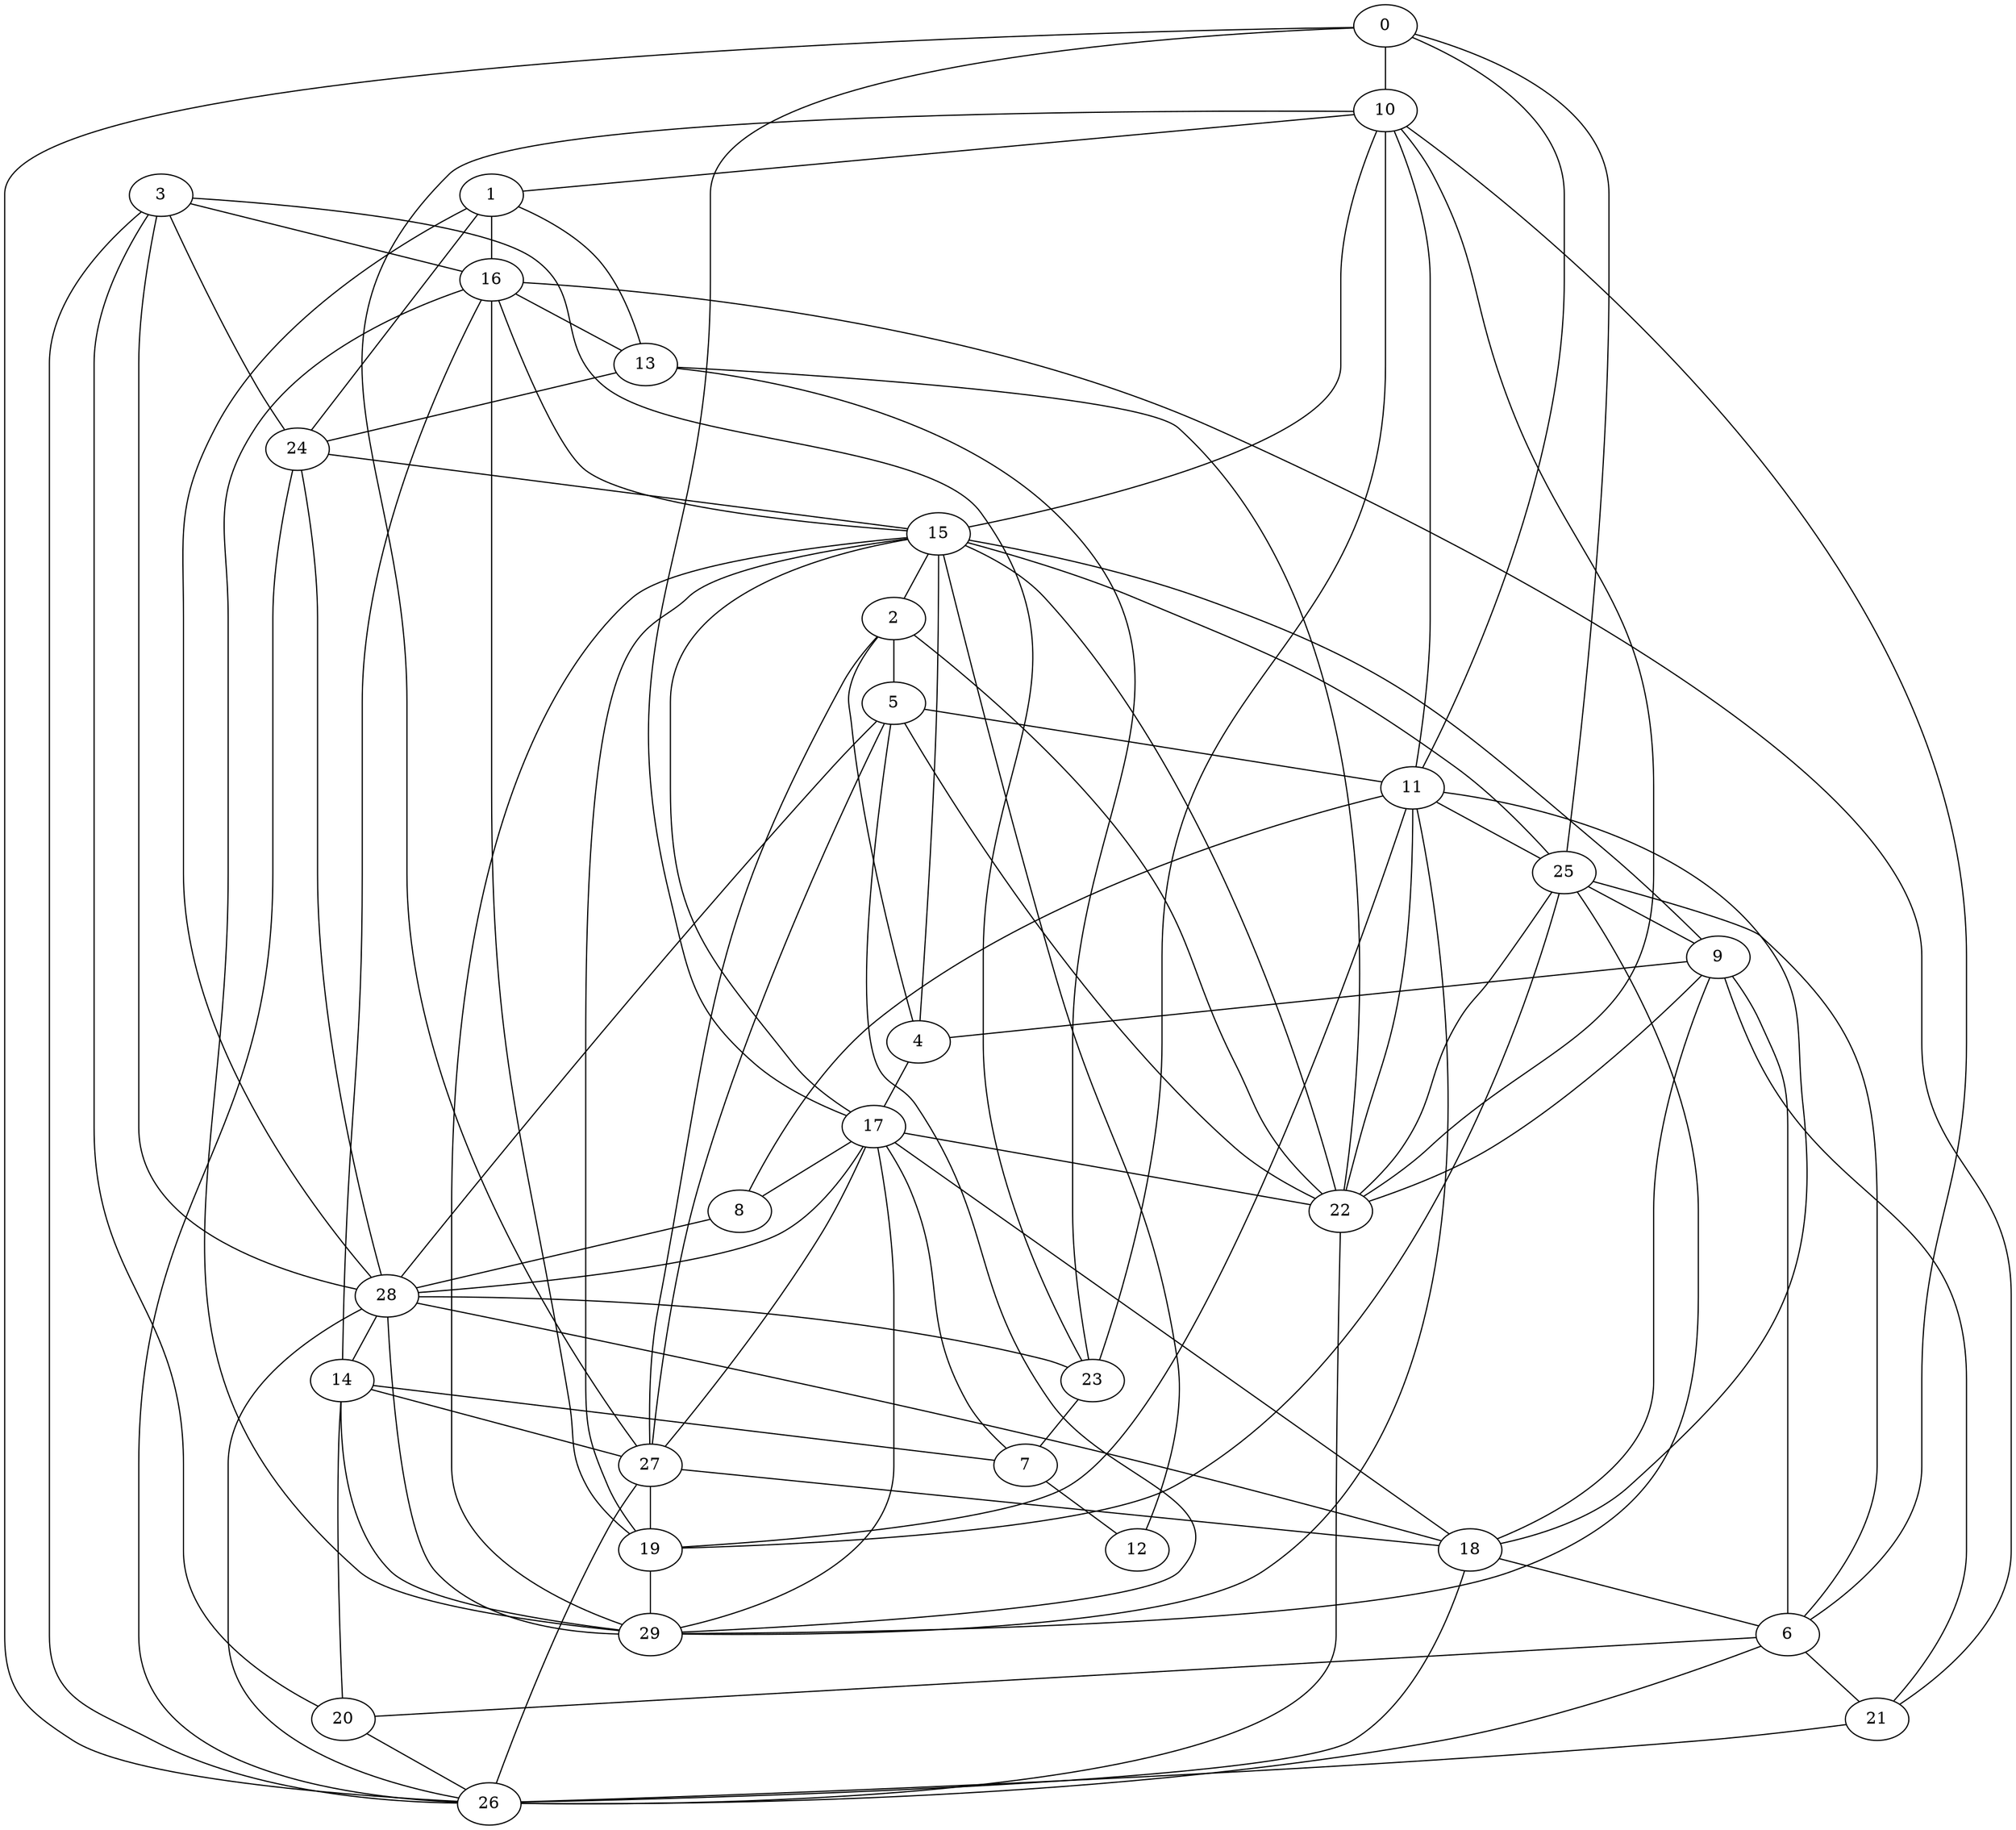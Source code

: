 graph Gnm_Erdo_Renyi_n30_m100 {
0;
1;
2;
3;
4;
5;
6;
7;
8;
9;
10;
11;
12;
13;
14;
15;
16;
17;
18;
19;
20;
21;
22;
23;
24;
25;
26;
27;
28;
29;
15 -- 17;
4 -- 2;
22 -- 25;
29 -- 17;
9 -- 4;
13 -- 23;
28 -- 24;
29 -- 16;
2 -- 27;
22 -- 13;
0 -- 25;
20 -- 14;
15 -- 2;
28 -- 1;
14 -- 27;
15 -- 25;
10 -- 22;
27 -- 10;
15 -- 19;
26 -- 18;
6 -- 9;
17 -- 28;
7 -- 17;
16 -- 15;
1 -- 16;
25 -- 29;
3 -- 26;
2 -- 22;
15 -- 4;
4 -- 17;
10 -- 1;
16 -- 13;
5 -- 28;
7 -- 12;
19 -- 25;
24 -- 15;
5 -- 29;
23 -- 7;
22 -- 11;
2 -- 5;
28 -- 23;
18 -- 17;
20 -- 26;
11 -- 25;
28 -- 14;
8 -- 28;
14 -- 7;
18 -- 11;
21 -- 26;
3 -- 23;
3 -- 28;
11 -- 10;
6 -- 21;
17 -- 0;
17 -- 27;
19 -- 29;
15 -- 10;
17 -- 22;
14 -- 29;
16 -- 19;
1 -- 24;
18 -- 6;
15 -- 9;
25 -- 9;
6 -- 26;
9 -- 22;
10 -- 23;
27 -- 18;
16 -- 14;
3 -- 24;
12 -- 15;
29 -- 15;
28 -- 18;
18 -- 9;
13 -- 1;
11 -- 0;
17 -- 8;
13 -- 24;
5 -- 22;
0 -- 26;
22 -- 26;
5 -- 27;
15 -- 22;
26 -- 24;
6 -- 20;
6 -- 10;
27 -- 19;
28 -- 29;
21 -- 9;
29 -- 11;
5 -- 11;
21 -- 16;
0 -- 10;
8 -- 11;
26 -- 27;
6 -- 25;
19 -- 11;
28 -- 26;
3 -- 16;
3 -- 20;
}